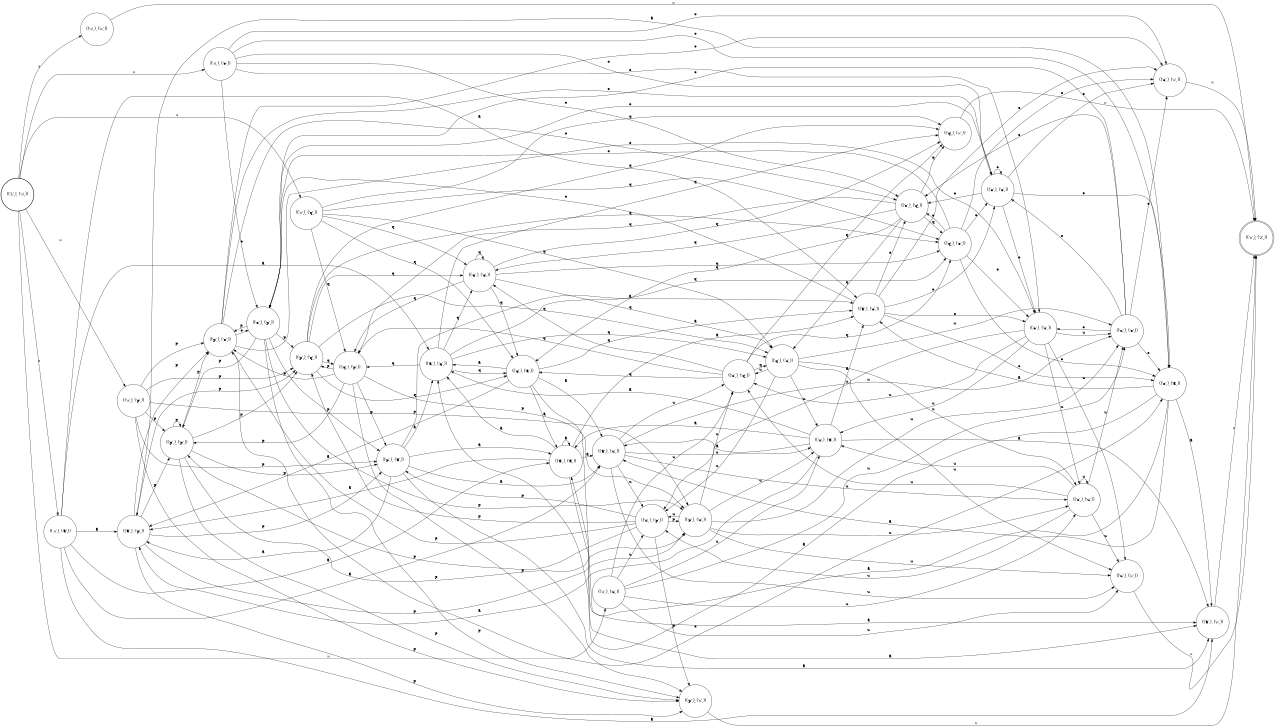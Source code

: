 digraph FST {
rankdir = LR;
size = "8.5,11";
center = 1;
orientation = Portrait;
ranksep = "0.4";
nodesep = "0.25";
0 [label = "(('λ',), ('⋊',))", shape = circle, style = bold, fontsize = 14]
	0 -> 1 [label = "⋊", fontsize = 14];
	0 -> 2 [label = "⋊", fontsize = 14];
	0 -> 3 [label = "⋊", fontsize = 14];
	0 -> 4 [label = "⋊", fontsize = 14];
	0 -> 5 [label = "⋊", fontsize = 14];
	0 -> 6 [label = "⋊", fontsize = 14];
1 [label = "(('⋊',), ('a',))", shape = circle, style = solid, fontsize = 14]
	1 -> 32 [label = "a", fontsize = 14];
	1 -> 33 [label = "a", fontsize = 14];
	1 -> 34 [label = "a", fontsize = 14];
	1 -> 35 [label = "a", fontsize = 14];
	1 -> 36 [label = "a", fontsize = 14];
	1 -> 37 [label = "a", fontsize = 14];
2 [label = "(('⋊',), ('p',))", shape = circle, style = solid, fontsize = 14]
	2 -> 7 [label = "p", fontsize = 14];
	2 -> 8 [label = "p", fontsize = 14];
	2 -> 9 [label = "p", fontsize = 14];
	2 -> 10 [label = "p", fontsize = 14];
	2 -> 11 [label = "p", fontsize = 14];
	2 -> 12 [label = "p", fontsize = 14];
3 [label = "(('⋊',), ('⋉',))", shape = circle, style = solid, fontsize = 14]
	3 -> 13 [label = "⋉", fontsize = 14];
4 [label = "(('⋊',), ('o',))", shape = circle, style = solid, fontsize = 14]
	4 -> 14 [label = "o", fontsize = 14];
	4 -> 15 [label = "o", fontsize = 14];
	4 -> 16 [label = "o", fontsize = 14];
	4 -> 17 [label = "o", fontsize = 14];
	4 -> 18 [label = "o", fontsize = 14];
	4 -> 19 [label = "o", fontsize = 14];
5 [label = "(('⋊',), ('u',))", shape = circle, style = solid, fontsize = 14]
	5 -> 26 [label = "u", fontsize = 14];
	5 -> 27 [label = "u", fontsize = 14];
	5 -> 28 [label = "u", fontsize = 14];
	5 -> 29 [label = "u", fontsize = 14];
	5 -> 30 [label = "u", fontsize = 14];
	5 -> 31 [label = "u", fontsize = 14];
6 [label = "(('⋊',), ('q',))", shape = circle, style = solid, fontsize = 14]
	6 -> 20 [label = "q", fontsize = 14];
	6 -> 21 [label = "q", fontsize = 14];
	6 -> 22 [label = "q", fontsize = 14];
	6 -> 23 [label = "q", fontsize = 14];
	6 -> 24 [label = "q", fontsize = 14];
	6 -> 25 [label = "q", fontsize = 14];
7 [label = "(('p',), ('⋉',))", shape = circle, style = solid, fontsize = 14]
	7 -> 13 [label = "⋉", fontsize = 14];
8 [label = "(('p',), ('p',))", shape = circle, style = solid, fontsize = 14]
	8 -> 7 [label = "p", fontsize = 14];
	8 -> 8 [label = "p", fontsize = 14];
	8 -> 9 [label = "p", fontsize = 14];
	8 -> 10 [label = "p", fontsize = 14];
	8 -> 11 [label = "p", fontsize = 14];
	8 -> 12 [label = "p", fontsize = 14];
9 [label = "(('p',), ('o',))", shape = circle, style = solid, fontsize = 14]
	9 -> 14 [label = "o", fontsize = 14];
	9 -> 15 [label = "o", fontsize = 14];
	9 -> 16 [label = "o", fontsize = 14];
	9 -> 17 [label = "o", fontsize = 14];
	9 -> 18 [label = "o", fontsize = 14];
	9 -> 19 [label = "o", fontsize = 14];
10 [label = "(('p',), ('u',))", shape = circle, style = solid, fontsize = 14]
	10 -> 26 [label = "u", fontsize = 14];
	10 -> 27 [label = "u", fontsize = 14];
	10 -> 28 [label = "u", fontsize = 14];
	10 -> 29 [label = "u", fontsize = 14];
	10 -> 30 [label = "u", fontsize = 14];
	10 -> 31 [label = "u", fontsize = 14];
11 [label = "(('p',), ('a',))", shape = circle, style = solid, fontsize = 14]
	11 -> 32 [label = "a", fontsize = 14];
	11 -> 33 [label = "a", fontsize = 14];
	11 -> 34 [label = "a", fontsize = 14];
	11 -> 35 [label = "a", fontsize = 14];
	11 -> 36 [label = "a", fontsize = 14];
	11 -> 37 [label = "a", fontsize = 14];
12 [label = "(('p',), ('q',))", shape = circle, style = solid, fontsize = 14]
	12 -> 20 [label = "q", fontsize = 14];
	12 -> 21 [label = "q", fontsize = 14];
	12 -> 22 [label = "q", fontsize = 14];
	12 -> 23 [label = "q", fontsize = 14];
	12 -> 24 [label = "q", fontsize = 14];
	12 -> 25 [label = "q", fontsize = 14];
13 [label = "(('⋉',), ('λ',))", shape = doublecircle, style = solid, fontsize = 14]
14 [label = "(('o',), ('⋉',))", shape = circle, style = solid, fontsize = 14]
	14 -> 13 [label = "⋉", fontsize = 14];
15 [label = "(('o',), ('p',))", shape = circle, style = solid, fontsize = 14]
	15 -> 7 [label = "p", fontsize = 14];
	15 -> 8 [label = "p", fontsize = 14];
	15 -> 9 [label = "p", fontsize = 14];
	15 -> 10 [label = "p", fontsize = 14];
	15 -> 11 [label = "p", fontsize = 14];
	15 -> 12 [label = "p", fontsize = 14];
16 [label = "(('o',), ('o',))", shape = circle, style = solid, fontsize = 14]
	16 -> 14 [label = "o", fontsize = 14];
	16 -> 15 [label = "o", fontsize = 14];
	16 -> 16 [label = "o", fontsize = 14];
	16 -> 17 [label = "o", fontsize = 14];
	16 -> 18 [label = "o", fontsize = 14];
	16 -> 19 [label = "o", fontsize = 14];
17 [label = "(('o',), ('u',))", shape = circle, style = solid, fontsize = 14]
	17 -> 26 [label = "u", fontsize = 14];
	17 -> 27 [label = "u", fontsize = 14];
	17 -> 28 [label = "u", fontsize = 14];
	17 -> 29 [label = "u", fontsize = 14];
	17 -> 30 [label = "u", fontsize = 14];
	17 -> 31 [label = "u", fontsize = 14];
18 [label = "(('o',), ('a',))", shape = circle, style = solid, fontsize = 14]
	18 -> 32 [label = "a", fontsize = 14];
	18 -> 33 [label = "a", fontsize = 14];
	18 -> 34 [label = "a", fontsize = 14];
	18 -> 35 [label = "a", fontsize = 14];
	18 -> 36 [label = "a", fontsize = 14];
	18 -> 37 [label = "a", fontsize = 14];
19 [label = "(('o',), ('q',))", shape = circle, style = solid, fontsize = 14]
	19 -> 20 [label = "q", fontsize = 14];
	19 -> 21 [label = "q", fontsize = 14];
	19 -> 22 [label = "q", fontsize = 14];
	19 -> 23 [label = "q", fontsize = 14];
	19 -> 24 [label = "q", fontsize = 14];
	19 -> 25 [label = "q", fontsize = 14];
20 [label = "(('q',), ('⋉',))", shape = circle, style = solid, fontsize = 14]
	20 -> 13 [label = "⋉", fontsize = 14];
21 [label = "(('q',), ('p',))", shape = circle, style = solid, fontsize = 14]
	21 -> 7 [label = "p", fontsize = 14];
	21 -> 8 [label = "p", fontsize = 14];
	21 -> 9 [label = "p", fontsize = 14];
	21 -> 10 [label = "p", fontsize = 14];
	21 -> 11 [label = "p", fontsize = 14];
	21 -> 12 [label = "p", fontsize = 14];
22 [label = "(('q',), ('o',))", shape = circle, style = solid, fontsize = 14]
	22 -> 14 [label = "o", fontsize = 14];
	22 -> 15 [label = "o", fontsize = 14];
	22 -> 16 [label = "o", fontsize = 14];
	22 -> 17 [label = "o", fontsize = 14];
	22 -> 18 [label = "o", fontsize = 14];
	22 -> 19 [label = "o", fontsize = 14];
23 [label = "(('q',), ('u',))", shape = circle, style = solid, fontsize = 14]
	23 -> 26 [label = "u", fontsize = 14];
	23 -> 27 [label = "u", fontsize = 14];
	23 -> 28 [label = "u", fontsize = 14];
	23 -> 29 [label = "u", fontsize = 14];
	23 -> 30 [label = "u", fontsize = 14];
	23 -> 31 [label = "u", fontsize = 14];
24 [label = "(('q',), ('a',))", shape = circle, style = solid, fontsize = 14]
	24 -> 32 [label = "a", fontsize = 14];
	24 -> 33 [label = "a", fontsize = 14];
	24 -> 34 [label = "a", fontsize = 14];
	24 -> 35 [label = "a", fontsize = 14];
	24 -> 36 [label = "a", fontsize = 14];
	24 -> 37 [label = "a", fontsize = 14];
25 [label = "(('q',), ('q',))", shape = circle, style = solid, fontsize = 14]
	25 -> 20 [label = "q", fontsize = 14];
	25 -> 21 [label = "q", fontsize = 14];
	25 -> 22 [label = "q", fontsize = 14];
	25 -> 23 [label = "q", fontsize = 14];
	25 -> 24 [label = "q", fontsize = 14];
	25 -> 25 [label = "q", fontsize = 14];
26 [label = "(('u',), ('⋉',))", shape = circle, style = solid, fontsize = 14]
	26 -> 13 [label = "⋉", fontsize = 14];
27 [label = "(('u',), ('p',))", shape = circle, style = solid, fontsize = 14]
	27 -> 7 [label = "p", fontsize = 14];
	27 -> 8 [label = "p", fontsize = 14];
	27 -> 9 [label = "p", fontsize = 14];
	27 -> 10 [label = "p", fontsize = 14];
	27 -> 11 [label = "p", fontsize = 14];
	27 -> 12 [label = "p", fontsize = 14];
28 [label = "(('u',), ('o',))", shape = circle, style = solid, fontsize = 14]
	28 -> 14 [label = "o", fontsize = 14];
	28 -> 15 [label = "o", fontsize = 14];
	28 -> 16 [label = "o", fontsize = 14];
	28 -> 17 [label = "o", fontsize = 14];
	28 -> 18 [label = "o", fontsize = 14];
	28 -> 19 [label = "o", fontsize = 14];
29 [label = "(('u',), ('u',))", shape = circle, style = solid, fontsize = 14]
	29 -> 26 [label = "u", fontsize = 14];
	29 -> 27 [label = "u", fontsize = 14];
	29 -> 28 [label = "u", fontsize = 14];
	29 -> 29 [label = "u", fontsize = 14];
	29 -> 30 [label = "u", fontsize = 14];
	29 -> 31 [label = "u", fontsize = 14];
30 [label = "(('u',), ('a',))", shape = circle, style = solid, fontsize = 14]
	30 -> 32 [label = "a", fontsize = 14];
	30 -> 33 [label = "a", fontsize = 14];
	30 -> 34 [label = "a", fontsize = 14];
	30 -> 35 [label = "a", fontsize = 14];
	30 -> 36 [label = "a", fontsize = 14];
	30 -> 37 [label = "a", fontsize = 14];
31 [label = "(('u',), ('q',))", shape = circle, style = solid, fontsize = 14]
	31 -> 20 [label = "q", fontsize = 14];
	31 -> 21 [label = "q", fontsize = 14];
	31 -> 22 [label = "q", fontsize = 14];
	31 -> 23 [label = "q", fontsize = 14];
	31 -> 24 [label = "q", fontsize = 14];
	31 -> 25 [label = "q", fontsize = 14];
32 [label = "(('a',), ('⋉',))", shape = circle, style = solid, fontsize = 14]
	32 -> 13 [label = "⋉", fontsize = 14];
33 [label = "(('a',), ('p',))", shape = circle, style = solid, fontsize = 14]
	33 -> 7 [label = "p", fontsize = 14];
	33 -> 8 [label = "p", fontsize = 14];
	33 -> 9 [label = "p", fontsize = 14];
	33 -> 10 [label = "p", fontsize = 14];
	33 -> 11 [label = "p", fontsize = 14];
	33 -> 12 [label = "p", fontsize = 14];
34 [label = "(('a',), ('o',))", shape = circle, style = solid, fontsize = 14]
	34 -> 14 [label = "o", fontsize = 14];
	34 -> 15 [label = "o", fontsize = 14];
	34 -> 16 [label = "o", fontsize = 14];
	34 -> 17 [label = "o", fontsize = 14];
	34 -> 18 [label = "o", fontsize = 14];
	34 -> 19 [label = "o", fontsize = 14];
35 [label = "(('a',), ('u',))", shape = circle, style = solid, fontsize = 14]
	35 -> 26 [label = "u", fontsize = 14];
	35 -> 27 [label = "u", fontsize = 14];
	35 -> 28 [label = "u", fontsize = 14];
	35 -> 29 [label = "u", fontsize = 14];
	35 -> 30 [label = "u", fontsize = 14];
	35 -> 31 [label = "u", fontsize = 14];
36 [label = "(('a',), ('a',))", shape = circle, style = solid, fontsize = 14]
	36 -> 32 [label = "a", fontsize = 14];
	36 -> 33 [label = "a", fontsize = 14];
	36 -> 34 [label = "a", fontsize = 14];
	36 -> 35 [label = "a", fontsize = 14];
	36 -> 36 [label = "a", fontsize = 14];
	36 -> 37 [label = "a", fontsize = 14];
37 [label = "(('a',), ('q',))", shape = circle, style = solid, fontsize = 14]
	37 -> 20 [label = "q", fontsize = 14];
	37 -> 21 [label = "q", fontsize = 14];
	37 -> 22 [label = "q", fontsize = 14];
	37 -> 23 [label = "q", fontsize = 14];
	37 -> 24 [label = "q", fontsize = 14];
	37 -> 25 [label = "q", fontsize = 14];
}
